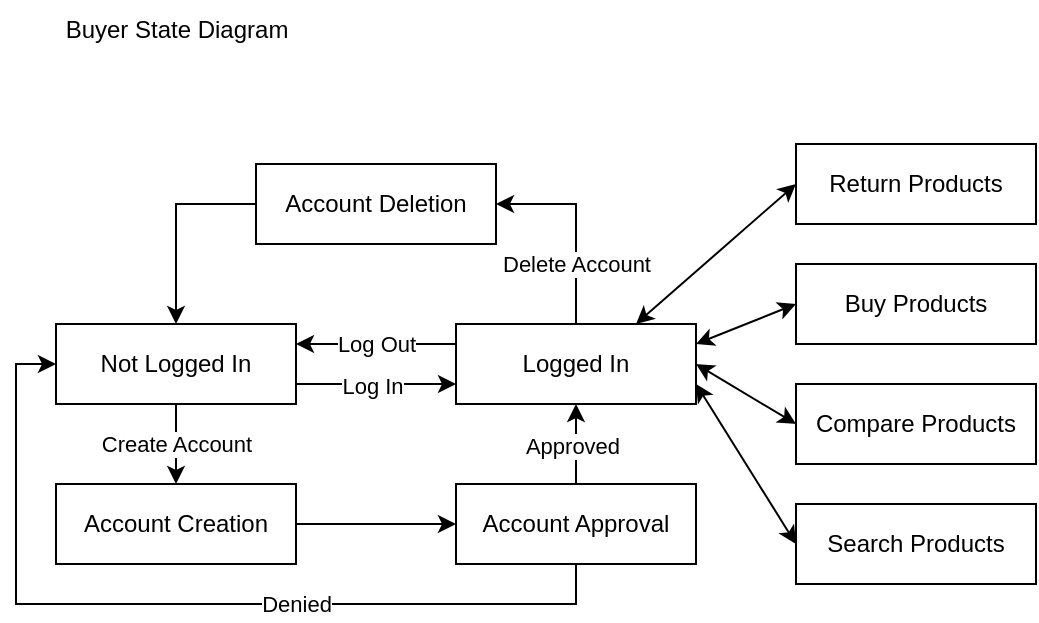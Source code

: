 <mxfile version="24.7.16">
  <diagram name="Page-1" id="X2SO9ht_rsfzw7CQz879">
    <mxGraphModel dx="1434" dy="746" grid="1" gridSize="10" guides="1" tooltips="1" connect="1" arrows="1" fold="1" page="1" pageScale="1" pageWidth="850" pageHeight="1100" math="0" shadow="0">
      <root>
        <mxCell id="0" />
        <mxCell id="1" parent="0" />
        <mxCell id="mSKB10_JaTLRmsYahyKL-29" style="edgeStyle=orthogonalEdgeStyle;rounded=0;orthogonalLoop=1;jettySize=auto;html=1;exitX=0.5;exitY=1;exitDx=0;exitDy=0;entryX=0.5;entryY=0;entryDx=0;entryDy=0;" edge="1" parent="1" source="mSKB10_JaTLRmsYahyKL-1" target="mSKB10_JaTLRmsYahyKL-28">
          <mxGeometry relative="1" as="geometry" />
        </mxCell>
        <mxCell id="mSKB10_JaTLRmsYahyKL-31" value="Create Account" style="edgeLabel;html=1;align=center;verticalAlign=middle;resizable=0;points=[];" vertex="1" connectable="0" parent="mSKB10_JaTLRmsYahyKL-29">
          <mxGeometry x="0.05" y="5" relative="1" as="geometry">
            <mxPoint x="-5" y="-1" as="offset" />
          </mxGeometry>
        </mxCell>
        <mxCell id="mSKB10_JaTLRmsYahyKL-1" value="Not Logged In" style="rounded=0;whiteSpace=wrap;html=1;" vertex="1" parent="1">
          <mxGeometry x="80" y="200" width="120" height="40" as="geometry" />
        </mxCell>
        <mxCell id="mSKB10_JaTLRmsYahyKL-2" value="" style="endArrow=classic;html=1;rounded=0;exitX=1;exitY=0.75;exitDx=0;exitDy=0;entryX=0;entryY=0.75;entryDx=0;entryDy=0;" edge="1" parent="1" source="mSKB10_JaTLRmsYahyKL-1" target="mSKB10_JaTLRmsYahyKL-3">
          <mxGeometry width="50" height="50" relative="1" as="geometry">
            <mxPoint x="400" y="410" as="sourcePoint" />
            <mxPoint x="240" y="230" as="targetPoint" />
          </mxGeometry>
        </mxCell>
        <mxCell id="mSKB10_JaTLRmsYahyKL-4" value="Log In" style="edgeLabel;html=1;align=center;verticalAlign=middle;resizable=0;points=[];" vertex="1" connectable="0" parent="mSKB10_JaTLRmsYahyKL-2">
          <mxGeometry x="-0.05" y="-1" relative="1" as="geometry">
            <mxPoint as="offset" />
          </mxGeometry>
        </mxCell>
        <mxCell id="mSKB10_JaTLRmsYahyKL-6" style="edgeStyle=orthogonalEdgeStyle;rounded=0;orthogonalLoop=1;jettySize=auto;html=1;exitX=0;exitY=0.25;exitDx=0;exitDy=0;entryX=1;entryY=0.25;entryDx=0;entryDy=0;" edge="1" parent="1" source="mSKB10_JaTLRmsYahyKL-3" target="mSKB10_JaTLRmsYahyKL-1">
          <mxGeometry relative="1" as="geometry" />
        </mxCell>
        <mxCell id="mSKB10_JaTLRmsYahyKL-7" value="Log Out" style="edgeLabel;html=1;align=center;verticalAlign=middle;resizable=0;points=[];" vertex="1" connectable="0" parent="mSKB10_JaTLRmsYahyKL-6">
          <mxGeometry x="0.15" relative="1" as="geometry">
            <mxPoint x="6" as="offset" />
          </mxGeometry>
        </mxCell>
        <mxCell id="mSKB10_JaTLRmsYahyKL-20" value="Delete Account" style="edgeStyle=orthogonalEdgeStyle;rounded=0;orthogonalLoop=1;jettySize=auto;html=1;exitX=0.5;exitY=0;exitDx=0;exitDy=0;entryX=1;entryY=0.5;entryDx=0;entryDy=0;" edge="1" parent="1" source="mSKB10_JaTLRmsYahyKL-3" target="mSKB10_JaTLRmsYahyKL-8">
          <mxGeometry x="-0.4" relative="1" as="geometry">
            <mxPoint as="offset" />
          </mxGeometry>
        </mxCell>
        <mxCell id="mSKB10_JaTLRmsYahyKL-3" value="Logged In" style="rounded=0;whiteSpace=wrap;html=1;" vertex="1" parent="1">
          <mxGeometry x="280" y="200" width="120" height="40" as="geometry" />
        </mxCell>
        <mxCell id="mSKB10_JaTLRmsYahyKL-14" style="edgeStyle=orthogonalEdgeStyle;rounded=0;orthogonalLoop=1;jettySize=auto;html=1;exitX=0;exitY=0.5;exitDx=0;exitDy=0;entryX=0.5;entryY=0;entryDx=0;entryDy=0;" edge="1" parent="1" source="mSKB10_JaTLRmsYahyKL-8" target="mSKB10_JaTLRmsYahyKL-1">
          <mxGeometry relative="1" as="geometry" />
        </mxCell>
        <mxCell id="mSKB10_JaTLRmsYahyKL-17" style="edgeStyle=orthogonalEdgeStyle;rounded=0;orthogonalLoop=1;jettySize=auto;html=1;exitX=0.5;exitY=1;exitDx=0;exitDy=0;" edge="1" parent="1" source="mSKB10_JaTLRmsYahyKL-8">
          <mxGeometry relative="1" as="geometry">
            <mxPoint x="240" y="160" as="targetPoint" />
          </mxGeometry>
        </mxCell>
        <mxCell id="mSKB10_JaTLRmsYahyKL-8" value="Account Deletion" style="rounded=0;whiteSpace=wrap;html=1;" vertex="1" parent="1">
          <mxGeometry x="180" y="120" width="120" height="40" as="geometry" />
        </mxCell>
        <mxCell id="mSKB10_JaTLRmsYahyKL-15" value="Search Products" style="rounded=0;whiteSpace=wrap;html=1;" vertex="1" parent="1">
          <mxGeometry x="450" y="290" width="120" height="40" as="geometry" />
        </mxCell>
        <mxCell id="mSKB10_JaTLRmsYahyKL-27" value="Compare Products" style="rounded=0;whiteSpace=wrap;html=1;" vertex="1" parent="1">
          <mxGeometry x="450" y="230" width="120" height="40" as="geometry" />
        </mxCell>
        <mxCell id="mSKB10_JaTLRmsYahyKL-36" style="edgeStyle=orthogonalEdgeStyle;rounded=0;orthogonalLoop=1;jettySize=auto;html=1;exitX=1;exitY=0.5;exitDx=0;exitDy=0;entryX=0;entryY=0.5;entryDx=0;entryDy=0;" edge="1" parent="1" source="mSKB10_JaTLRmsYahyKL-28" target="mSKB10_JaTLRmsYahyKL-30">
          <mxGeometry relative="1" as="geometry" />
        </mxCell>
        <mxCell id="mSKB10_JaTLRmsYahyKL-28" value="Account Creation" style="rounded=0;whiteSpace=wrap;html=1;" vertex="1" parent="1">
          <mxGeometry x="80" y="280" width="120" height="40" as="geometry" />
        </mxCell>
        <mxCell id="mSKB10_JaTLRmsYahyKL-37" style="edgeStyle=orthogonalEdgeStyle;rounded=0;orthogonalLoop=1;jettySize=auto;html=1;exitX=0.5;exitY=0;exitDx=0;exitDy=0;entryX=0.5;entryY=1;entryDx=0;entryDy=0;" edge="1" parent="1" source="mSKB10_JaTLRmsYahyKL-30" target="mSKB10_JaTLRmsYahyKL-3">
          <mxGeometry relative="1" as="geometry" />
        </mxCell>
        <mxCell id="mSKB10_JaTLRmsYahyKL-38" value="Approved" style="edgeLabel;html=1;align=center;verticalAlign=middle;resizable=0;points=[];" vertex="1" connectable="0" parent="mSKB10_JaTLRmsYahyKL-37">
          <mxGeometry x="-0.05" y="2" relative="1" as="geometry">
            <mxPoint as="offset" />
          </mxGeometry>
        </mxCell>
        <mxCell id="mSKB10_JaTLRmsYahyKL-39" style="edgeStyle=orthogonalEdgeStyle;rounded=0;orthogonalLoop=1;jettySize=auto;html=1;exitX=0.5;exitY=1;exitDx=0;exitDy=0;entryX=0;entryY=0.5;entryDx=0;entryDy=0;" edge="1" parent="1" source="mSKB10_JaTLRmsYahyKL-30" target="mSKB10_JaTLRmsYahyKL-1">
          <mxGeometry relative="1" as="geometry" />
        </mxCell>
        <mxCell id="mSKB10_JaTLRmsYahyKL-40" value="Denied" style="edgeLabel;html=1;align=center;verticalAlign=middle;resizable=0;points=[];" vertex="1" connectable="0" parent="mSKB10_JaTLRmsYahyKL-39">
          <mxGeometry x="-0.45" y="2" relative="1" as="geometry">
            <mxPoint x="-39" y="-2" as="offset" />
          </mxGeometry>
        </mxCell>
        <mxCell id="mSKB10_JaTLRmsYahyKL-30" value="Account Approval" style="rounded=0;whiteSpace=wrap;html=1;" vertex="1" parent="1">
          <mxGeometry x="280" y="280" width="120" height="40" as="geometry" />
        </mxCell>
        <mxCell id="mSKB10_JaTLRmsYahyKL-41" value="Return Products" style="rounded=0;whiteSpace=wrap;html=1;" vertex="1" parent="1">
          <mxGeometry x="450" y="110" width="120" height="40" as="geometry" />
        </mxCell>
        <mxCell id="mSKB10_JaTLRmsYahyKL-42" value="Buy Products" style="rounded=0;whiteSpace=wrap;html=1;" vertex="1" parent="1">
          <mxGeometry x="450" y="170" width="120" height="40" as="geometry" />
        </mxCell>
        <mxCell id="mSKB10_JaTLRmsYahyKL-46" value="" style="endArrow=classic;startArrow=classic;html=1;rounded=0;exitX=1;exitY=0.75;exitDx=0;exitDy=0;entryX=0;entryY=0.5;entryDx=0;entryDy=0;" edge="1" parent="1" source="mSKB10_JaTLRmsYahyKL-3" target="mSKB10_JaTLRmsYahyKL-15">
          <mxGeometry width="50" height="50" relative="1" as="geometry">
            <mxPoint x="400" y="410" as="sourcePoint" />
            <mxPoint x="450" y="360" as="targetPoint" />
          </mxGeometry>
        </mxCell>
        <mxCell id="mSKB10_JaTLRmsYahyKL-47" value="" style="endArrow=classic;startArrow=classic;html=1;rounded=0;exitX=1;exitY=0.5;exitDx=0;exitDy=0;entryX=0;entryY=0.5;entryDx=0;entryDy=0;" edge="1" parent="1" source="mSKB10_JaTLRmsYahyKL-3" target="mSKB10_JaTLRmsYahyKL-27">
          <mxGeometry width="50" height="50" relative="1" as="geometry">
            <mxPoint x="400" y="410" as="sourcePoint" />
            <mxPoint x="450" y="360" as="targetPoint" />
          </mxGeometry>
        </mxCell>
        <mxCell id="mSKB10_JaTLRmsYahyKL-49" value="" style="endArrow=classic;startArrow=classic;html=1;rounded=0;exitX=1;exitY=0.25;exitDx=0;exitDy=0;entryX=0;entryY=0.5;entryDx=0;entryDy=0;" edge="1" parent="1" source="mSKB10_JaTLRmsYahyKL-3" target="mSKB10_JaTLRmsYahyKL-42">
          <mxGeometry width="50" height="50" relative="1" as="geometry">
            <mxPoint x="400" y="410" as="sourcePoint" />
            <mxPoint x="450" y="360" as="targetPoint" />
          </mxGeometry>
        </mxCell>
        <mxCell id="mSKB10_JaTLRmsYahyKL-50" value="" style="endArrow=classic;startArrow=classic;html=1;rounded=0;exitX=0.75;exitY=0;exitDx=0;exitDy=0;entryX=0;entryY=0.5;entryDx=0;entryDy=0;" edge="1" parent="1" source="mSKB10_JaTLRmsYahyKL-3" target="mSKB10_JaTLRmsYahyKL-41">
          <mxGeometry width="50" height="50" relative="1" as="geometry">
            <mxPoint x="400" y="410" as="sourcePoint" />
            <mxPoint x="450" y="360" as="targetPoint" />
          </mxGeometry>
        </mxCell>
        <mxCell id="mSKB10_JaTLRmsYahyKL-51" value="Buyer State Diagram" style="text;html=1;align=center;verticalAlign=middle;resizable=0;points=[];autosize=1;strokeColor=none;fillColor=none;" vertex="1" parent="1">
          <mxGeometry x="75" y="38" width="130" height="30" as="geometry" />
        </mxCell>
      </root>
    </mxGraphModel>
  </diagram>
</mxfile>
